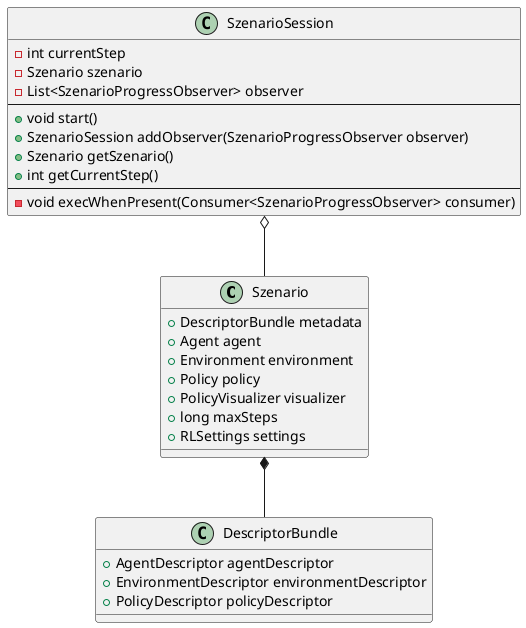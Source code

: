 @startuml
'https://plantuml.com/class-diagram

class Szenario {
    +DescriptorBundle metadata
    +Agent agent
    +Environment environment
    +Policy policy
    +PolicyVisualizer visualizer
    +long maxSteps
    +RLSettings settings
}

class DescriptorBundle {
    +AgentDescriptor agentDescriptor
    +EnvironmentDescriptor environmentDescriptor
   +PolicyDescriptor policyDescriptor
}

class SzenarioSession {
    -int currentStep
    -Szenario szenario
    -List<SzenarioProgressObserver> observer
    --
    +void start()
    +SzenarioSession addObserver(SzenarioProgressObserver observer)
    +Szenario getSzenario()
    +int getCurrentStep()
    --
    -void execWhenPresent(Consumer<SzenarioProgressObserver> consumer)
}

SzenarioSession o-- Szenario
Szenario *-- DescriptorBundle

@enduml